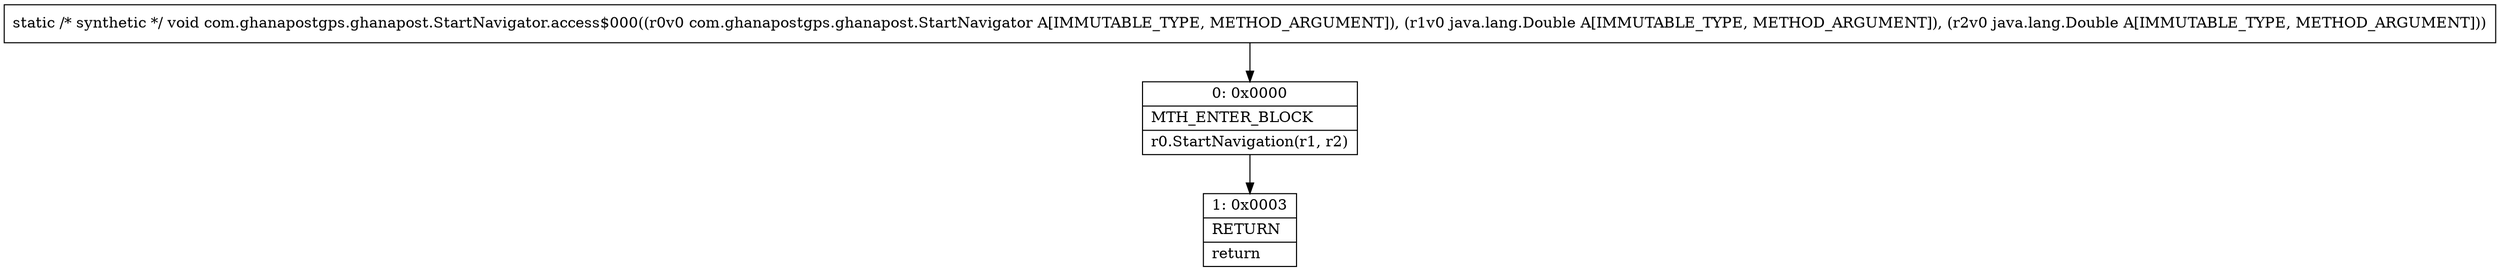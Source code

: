 digraph "CFG forcom.ghanapostgps.ghanapost.StartNavigator.access$000(Lcom\/ghanapostgps\/ghanapost\/StartNavigator;Ljava\/lang\/Double;Ljava\/lang\/Double;)V" {
Node_0 [shape=record,label="{0\:\ 0x0000|MTH_ENTER_BLOCK\l|r0.StartNavigation(r1, r2)\l}"];
Node_1 [shape=record,label="{1\:\ 0x0003|RETURN\l|return\l}"];
MethodNode[shape=record,label="{static \/* synthetic *\/ void com.ghanapostgps.ghanapost.StartNavigator.access$000((r0v0 com.ghanapostgps.ghanapost.StartNavigator A[IMMUTABLE_TYPE, METHOD_ARGUMENT]), (r1v0 java.lang.Double A[IMMUTABLE_TYPE, METHOD_ARGUMENT]), (r2v0 java.lang.Double A[IMMUTABLE_TYPE, METHOD_ARGUMENT])) }"];
MethodNode -> Node_0;
Node_0 -> Node_1;
}

